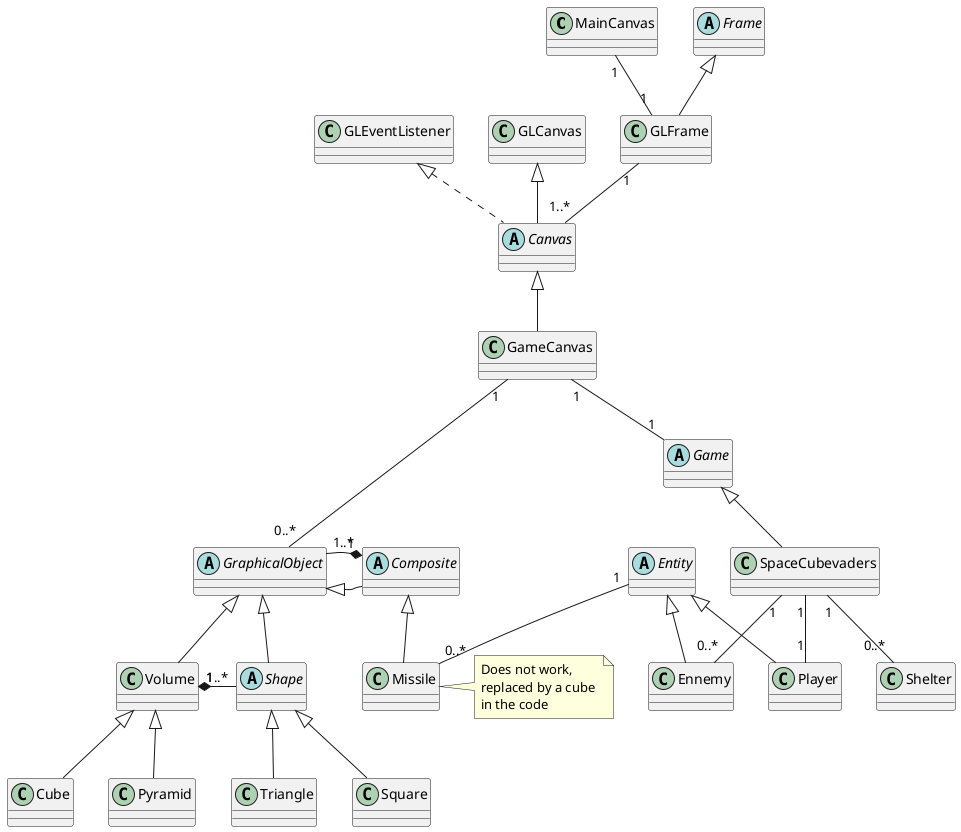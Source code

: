 @startuml Space Cubevaders
class MainCanvas {
}

abstract class Canvas {
}

abstract class Frame { 
}

class GLFrame extends Frame{
}
MainCanvas "1" -- "1" GLFrame
GLFrame "1" -- "1..*" Canvas
Canvas -up-|> GLCanvas
Canvas .up.|> GLEventListener

class GameCanvas extends Canvas{
}

abstract class Game {
}
GameCanvas "1" -- "1" Game

class SpaceCubevaders extends Game {
}

abstract class Entity {
}

class Player extends Entity{
}
SpaceCubevaders "1" -- "1" Player

class Ennemy extends Entity{
}
SpaceCubevaders "1" -- "0..*" Ennemy

abstract class GraphicalObject {
}
GameCanvas "1" -- "0..*" GraphicalObject

abstract class Shape extends GraphicalObject{
}

class Volume extends GraphicalObject{
}
Volume "1" *- "1..*" Shape

abstract class Composite extends GraphicalObject{
}
Composite "1" *- "1..*" GraphicalObject

class Triangle extends Shape{
}

class Square extends Shape{
}

class Cube extends Volume{
}

class Pyramid extends Volume{
}

class Missile extends Composite{
}
Entity "1" -- "0..*" Missile
note right of Missile : Does not work, \nreplaced by a cube \nin the code

class Shelter {
}
SpaceCubevaders "1" -- "0..*" Shelter
@enduml